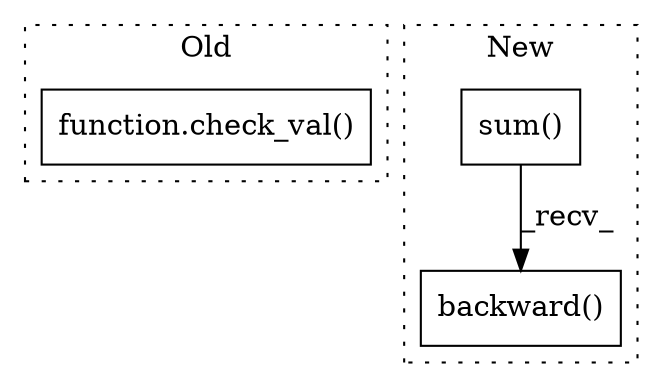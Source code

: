 digraph G {
subgraph cluster0 {
1 [label="function.check_val()" a="75" s="7247,7267" l="10,1" shape="box"];
label = "Old";
style="dotted";
}
subgraph cluster1 {
2 [label="sum()" a="75" s="7515" l="13" shape="box"];
3 [label="backward()" a="75" s="7515" l="24" shape="box"];
label = "New";
style="dotted";
}
2 -> 3 [label="_recv_"];
}